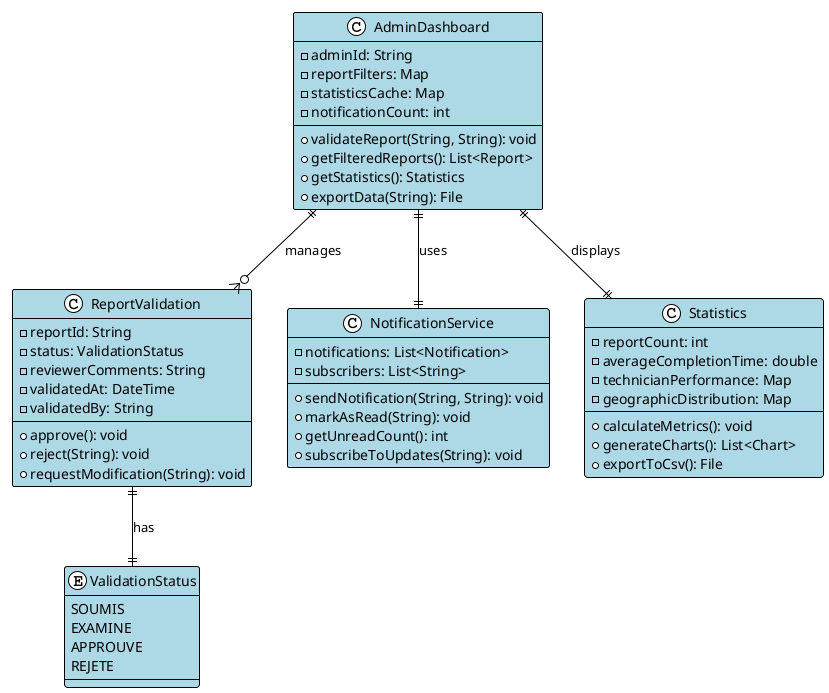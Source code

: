 @startuml
!theme plain
skinparam class {
  BackgroundColor lightblue
  BorderColor black
  ArrowColor black
}

class AdminDashboard {
  - adminId: String
  - reportFilters: Map
  - statisticsCache: Map
  - notificationCount: int
  + validateReport(String, String): void
  + getFilteredReports(): List<Report>
  + getStatistics(): Statistics
  + exportData(String): File
}

class ReportValidation {
  - reportId: String
  - status: ValidationStatus
  - reviewerComments: String
  - validatedAt: DateTime
  - validatedBy: String
  + approve(): void
  + reject(String): void
  + requestModification(String): void
}

class NotificationService {
  - notifications: List<Notification>
  - subscribers: List<String>
  + sendNotification(String, String): void
  + markAsRead(String): void
  + getUnreadCount(): int
  + subscribeToUpdates(String): void
}

class Statistics {
  - reportCount: int
  - averageCompletionTime: double
  - technicianPerformance: Map
  - geographicDistribution: Map
  + calculateMetrics(): void
  + generateCharts(): List<Chart>
  + exportToCsv(): File
}

enum ValidationStatus {
  SOUMIS
  EXAMINE
  APPROUVE
  REJETE
}

AdminDashboard ||--o{ ReportValidation : manages
AdminDashboard ||--|| NotificationService : uses
AdminDashboard ||--|| Statistics : displays
ReportValidation ||--|| ValidationStatus : has

@enduml
